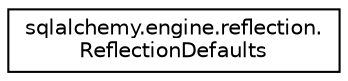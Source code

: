 digraph "Graphical Class Hierarchy"
{
 // LATEX_PDF_SIZE
  edge [fontname="Helvetica",fontsize="10",labelfontname="Helvetica",labelfontsize="10"];
  node [fontname="Helvetica",fontsize="10",shape=record];
  rankdir="LR";
  Node0 [label="sqlalchemy.engine.reflection.\lReflectionDefaults",height=0.2,width=0.4,color="black", fillcolor="white", style="filled",URL="$classsqlalchemy_1_1engine_1_1reflection_1_1ReflectionDefaults.html",tooltip=" "];
}
